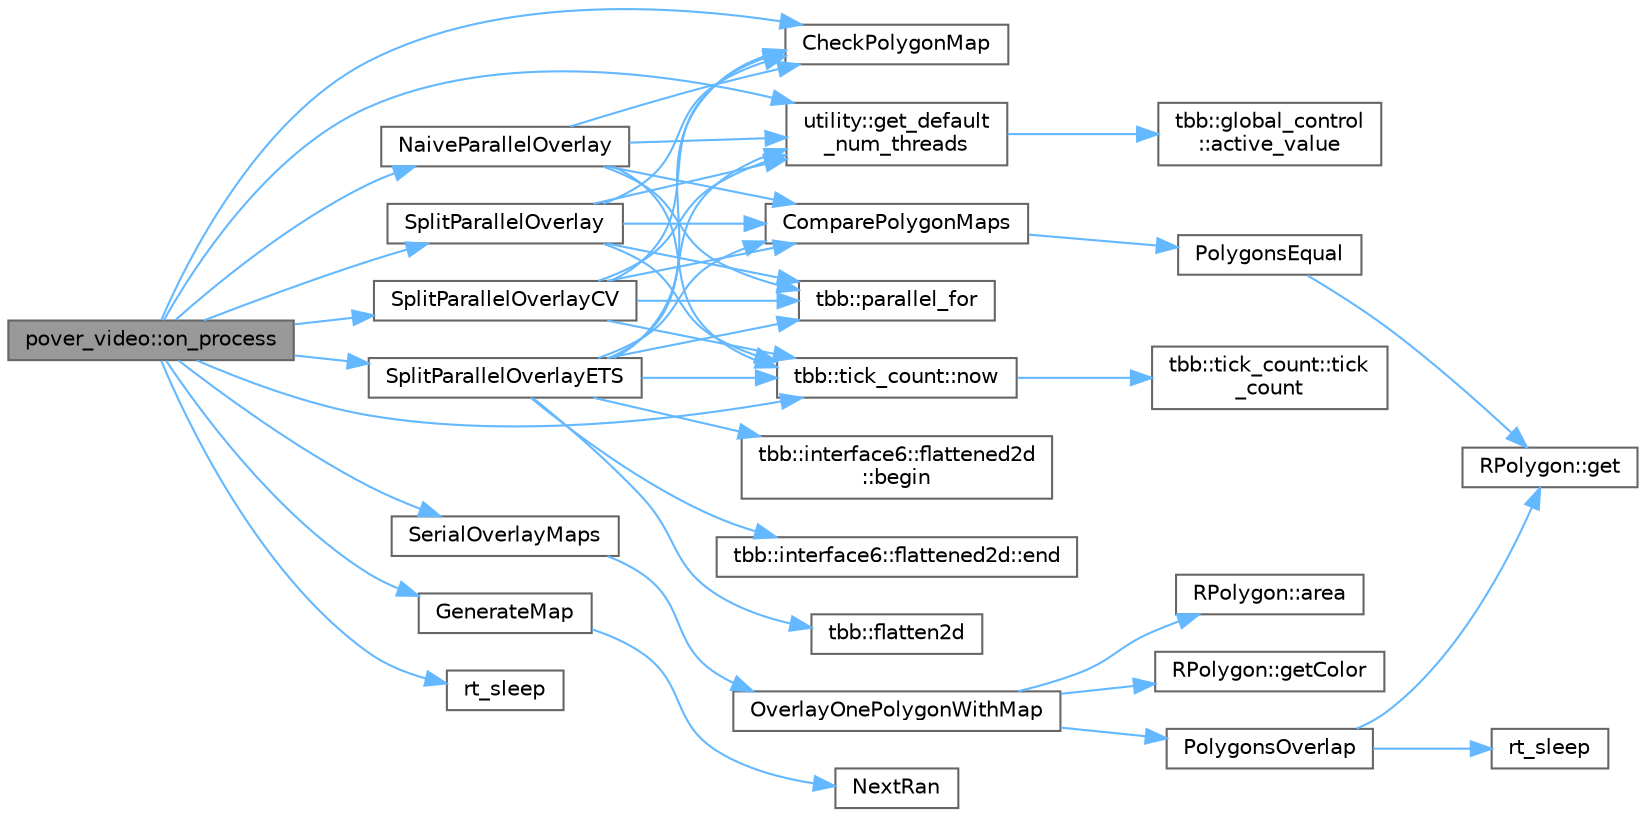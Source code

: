 digraph "pover_video::on_process"
{
 // LATEX_PDF_SIZE
  bgcolor="transparent";
  edge [fontname=Helvetica,fontsize=10,labelfontname=Helvetica,labelfontsize=10];
  node [fontname=Helvetica,fontsize=10,shape=box,height=0.2,width=0.4];
  rankdir="LR";
  Node1 [id="Node000001",label="pover_video::on_process",height=0.2,width=0.4,color="gray40", fillcolor="grey60", style="filled", fontcolor="black",tooltip="Main processing loop. Redefine with your own"];
  Node1 -> Node2 [id="edge45_Node000001_Node000002",color="steelblue1",style="solid",tooltip=" "];
  Node2 [id="Node000002",label="CheckPolygonMap",height=0.2,width=0.4,color="grey40", fillcolor="white", style="filled",URL="$polymain_8cpp.html#aede2947d9cf9fbb06b0e234226677061",tooltip=" "];
  Node1 -> Node3 [id="edge46_Node000001_Node000003",color="steelblue1",style="solid",tooltip=" "];
  Node3 [id="Node000003",label="GenerateMap",height=0.2,width=0.4,color="grey40", fillcolor="white", style="filled",URL="$polymain_8cpp.html#a3b75c96b0f591f182753dec8e2890809",tooltip=" "];
  Node3 -> Node4 [id="edge47_Node000003_Node000004",color="steelblue1",style="solid",tooltip=" "];
  Node4 [id="Node000004",label="NextRan",height=0.2,width=0.4,color="grey40", fillcolor="white", style="filled",URL="$polymain_8cpp.html#ab5417b46dddefb602f301c57320a3217",tooltip=" "];
  Node1 -> Node5 [id="edge48_Node000001_Node000005",color="steelblue1",style="solid",tooltip=" "];
  Node5 [id="Node000005",label="utility::get_default\l_num_threads",height=0.2,width=0.4,color="grey40", fillcolor="white", style="filled",URL="$namespaceutility.html#ac45c3f63e4b857b45ea411e6f70ac4e6",tooltip=" "];
  Node5 -> Node6 [id="edge49_Node000005_Node000006",color="steelblue1",style="solid",tooltip=" "];
  Node6 [id="Node000006",label="tbb::global_control\l::active_value",height=0.2,width=0.4,color="grey40", fillcolor="white", style="filled",URL="$classtbb_1_1global__control.html#a8451d931cfc205d896ca2da26fe123ff",tooltip=" "];
  Node1 -> Node7 [id="edge50_Node000001_Node000007",color="steelblue1",style="solid",tooltip=" "];
  Node7 [id="Node000007",label="NaiveParallelOverlay",height=0.2,width=0.4,color="grey40", fillcolor="white", style="filled",URL="$polyover_8cpp.html#afb1cf7db26dd7928c4c39541a486817d",tooltip="apply the parallel algorithm"];
  Node7 -> Node2 [id="edge51_Node000007_Node000002",color="steelblue1",style="solid",tooltip=" "];
  Node7 -> Node8 [id="edge52_Node000007_Node000008",color="steelblue1",style="solid",tooltip=" "];
  Node8 [id="Node000008",label="ComparePolygonMaps",height=0.2,width=0.4,color="grey40", fillcolor="white", style="filled",URL="$polymain_8cpp.html#ab1aefd1bd40d812f050ef31b57c6e810",tooltip=" "];
  Node8 -> Node9 [id="edge53_Node000008_Node000009",color="steelblue1",style="solid",tooltip=" "];
  Node9 [id="Node000009",label="PolygonsEqual",height=0.2,width=0.4,color="grey40", fillcolor="white", style="filled",URL="$polymain_8cpp.html#a72ca7820377b5c9bd31a6a35a4e7469f",tooltip=" "];
  Node9 -> Node10 [id="edge54_Node000009_Node000010",color="steelblue1",style="solid",tooltip=" "];
  Node10 [id="Node000010",label="RPolygon::get",height=0.2,width=0.4,color="grey40", fillcolor="white", style="filled",URL="$class_r_polygon.html#a8bc2ddc8f8defc5181cc46e10fe7381b",tooltip=" "];
  Node7 -> Node5 [id="edge55_Node000007_Node000005",color="steelblue1",style="solid",tooltip=" "];
  Node7 -> Node11 [id="edge56_Node000007_Node000011",color="steelblue1",style="solid",tooltip=" "];
  Node11 [id="Node000011",label="tbb::tick_count::now",height=0.2,width=0.4,color="grey40", fillcolor="white", style="filled",URL="$classtbb_1_1tick__count.html#a74dcecde7431ff4591d7c46fc1d50d7e",tooltip="Return current time."];
  Node11 -> Node12 [id="edge57_Node000011_Node000012",color="steelblue1",style="solid",tooltip=" "];
  Node12 [id="Node000012",label="tbb::tick_count::tick\l_count",height=0.2,width=0.4,color="grey40", fillcolor="white", style="filled",URL="$classtbb_1_1tick__count.html#a9f1daa0b7a4feb800f802b4be1f1e497",tooltip="Construct an absolute timestamp initialized to zero."];
  Node7 -> Node13 [id="edge58_Node000007_Node000013",color="steelblue1",style="solid",tooltip=" "];
  Node13 [id="Node000013",label="tbb::parallel_for",height=0.2,width=0.4,color="grey40", fillcolor="white", style="filled",URL="$group__algorithms.html#gaa8444c29dc4d2e527a1036717d109aef",tooltip="Parallel iteration over range with default partitioner."];
  Node1 -> Node11 [id="edge59_Node000001_Node000011",color="steelblue1",style="solid",tooltip=" "];
  Node1 -> Node14 [id="edge60_Node000001_Node000014",color="steelblue1",style="solid",tooltip=" "];
  Node14 [id="Node000014",label="rt_sleep",height=0.2,width=0.4,color="grey40", fillcolor="white", style="filled",URL="$util_8cpp.html#a945c917663948257d063fef3e3c91296",tooltip=" "];
  Node1 -> Node15 [id="edge61_Node000001_Node000015",color="steelblue1",style="solid",tooltip=" "];
  Node15 [id="Node000015",label="SerialOverlayMaps",height=0.2,width=0.4,color="grey40", fillcolor="white", style="filled",URL="$polyover_8cpp.html#a00cd63d86763ffd76049d9b53c83ceee",tooltip="Serial version of polygon overlay"];
  Node15 -> Node16 [id="edge62_Node000015_Node000016",color="steelblue1",style="solid",tooltip=" "];
  Node16 [id="Node000016",label="OverlayOnePolygonWithMap",height=0.2,width=0.4,color="grey40", fillcolor="white", style="filled",URL="$polyover_8cpp.html#a406c38cbd0ca9a184083d81feb81d755",tooltip="intersects a polygon with a map, adding any results to output map"];
  Node16 -> Node17 [id="edge63_Node000016_Node000017",color="steelblue1",style="solid",tooltip=" "];
  Node17 [id="Node000017",label="RPolygon::area",height=0.2,width=0.4,color="grey40", fillcolor="white", style="filled",URL="$class_r_polygon.html#a065a6cdbeca40fe752634e3a5eb08d06",tooltip=" "];
  Node16 -> Node18 [id="edge64_Node000016_Node000018",color="steelblue1",style="solid",tooltip=" "];
  Node18 [id="Node000018",label="RPolygon::getColor",height=0.2,width=0.4,color="grey40", fillcolor="white", style="filled",URL="$class_r_polygon.html#ad3639c73eb8d7eec73d2528dee2c47fe",tooltip=" "];
  Node16 -> Node19 [id="edge65_Node000016_Node000019",color="steelblue1",style="solid",tooltip=" "];
  Node19 [id="Node000019",label="PolygonsOverlap",height=0.2,width=0.4,color="grey40", fillcolor="white", style="filled",URL="$rpolygon_8h.html#a881a38a414b2ea25c9522bf7749cc390",tooltip=" "];
  Node19 -> Node10 [id="edge66_Node000019_Node000010",color="steelblue1",style="solid",tooltip=" "];
  Node19 -> Node20 [id="edge67_Node000019_Node000020",color="steelblue1",style="solid",tooltip=" "];
  Node20 [id="Node000020",label="rt_sleep",height=0.2,width=0.4,color="grey40", fillcolor="white", style="filled",URL="$basics_8h.html#a945c917663948257d063fef3e3c91296",tooltip=" "];
  Node1 -> Node21 [id="edge68_Node000001_Node000021",color="steelblue1",style="solid",tooltip=" "];
  Node21 [id="Node000021",label="SplitParallelOverlay",height=0.2,width=0.4,color="grey40", fillcolor="white", style="filled",URL="$polyover_8cpp.html#ad24b00bdfe1021c435545111af8922d2",tooltip="intersects two maps strip-wise"];
  Node21 -> Node2 [id="edge69_Node000021_Node000002",color="steelblue1",style="solid",tooltip=" "];
  Node21 -> Node8 [id="edge70_Node000021_Node000008",color="steelblue1",style="solid",tooltip=" "];
  Node21 -> Node5 [id="edge71_Node000021_Node000005",color="steelblue1",style="solid",tooltip=" "];
  Node21 -> Node11 [id="edge72_Node000021_Node000011",color="steelblue1",style="solid",tooltip=" "];
  Node21 -> Node13 [id="edge73_Node000021_Node000013",color="steelblue1",style="solid",tooltip=" "];
  Node1 -> Node22 [id="edge74_Node000001_Node000022",color="steelblue1",style="solid",tooltip=" "];
  Node22 [id="Node000022",label="SplitParallelOverlayCV",height=0.2,width=0.4,color="grey40", fillcolor="white", style="filled",URL="$polyover_8cpp.html#a7cb89e9ccdc69d0ee2adefc0ec2b7bf3",tooltip="intersects two maps strip-wise, accumulating into a concurrent_vector"];
  Node22 -> Node2 [id="edge75_Node000022_Node000002",color="steelblue1",style="solid",tooltip=" "];
  Node22 -> Node8 [id="edge76_Node000022_Node000008",color="steelblue1",style="solid",tooltip=" "];
  Node22 -> Node5 [id="edge77_Node000022_Node000005",color="steelblue1",style="solid",tooltip=" "];
  Node22 -> Node11 [id="edge78_Node000022_Node000011",color="steelblue1",style="solid",tooltip=" "];
  Node22 -> Node13 [id="edge79_Node000022_Node000013",color="steelblue1",style="solid",tooltip=" "];
  Node1 -> Node23 [id="edge80_Node000001_Node000023",color="steelblue1",style="solid",tooltip=" "];
  Node23 [id="Node000023",label="SplitParallelOverlayETS",height=0.2,width=0.4,color="grey40", fillcolor="white", style="filled",URL="$polyover_8cpp.html#abc9271e09b611e41199e961b3caa2908",tooltip="intersects two maps strip-wise, accumulating into an ets variable"];
  Node23 -> Node24 [id="edge81_Node000023_Node000024",color="steelblue1",style="solid",tooltip=" "];
  Node24 [id="Node000024",label="tbb::interface6::flattened2d\l::begin",height=0.2,width=0.4,color="grey40", fillcolor="white", style="filled",URL="$classtbb_1_1interface6_1_1flattened2d.html#a783ca9408f58ca7f5df00bc1035ff6b2",tooltip=" "];
  Node23 -> Node2 [id="edge82_Node000023_Node000002",color="steelblue1",style="solid",tooltip=" "];
  Node23 -> Node8 [id="edge83_Node000023_Node000008",color="steelblue1",style="solid",tooltip=" "];
  Node23 -> Node25 [id="edge84_Node000023_Node000025",color="steelblue1",style="solid",tooltip=" "];
  Node25 [id="Node000025",label="tbb::interface6::flattened2d::end",height=0.2,width=0.4,color="grey40", fillcolor="white", style="filled",URL="$classtbb_1_1interface6_1_1flattened2d.html#ab722e1c2b58641d516cb98b0360b9734",tooltip=" "];
  Node23 -> Node26 [id="edge85_Node000023_Node000026",color="steelblue1",style="solid",tooltip=" "];
  Node26 [id="Node000026",label="tbb::flatten2d",height=0.2,width=0.4,color="grey40", fillcolor="white", style="filled",URL="$namespacetbb.html#a7e336a920fa2a0003c44ced5e6068c77",tooltip=" "];
  Node23 -> Node5 [id="edge86_Node000023_Node000005",color="steelblue1",style="solid",tooltip=" "];
  Node23 -> Node11 [id="edge87_Node000023_Node000011",color="steelblue1",style="solid",tooltip=" "];
  Node23 -> Node13 [id="edge88_Node000023_Node000013",color="steelblue1",style="solid",tooltip=" "];
}
